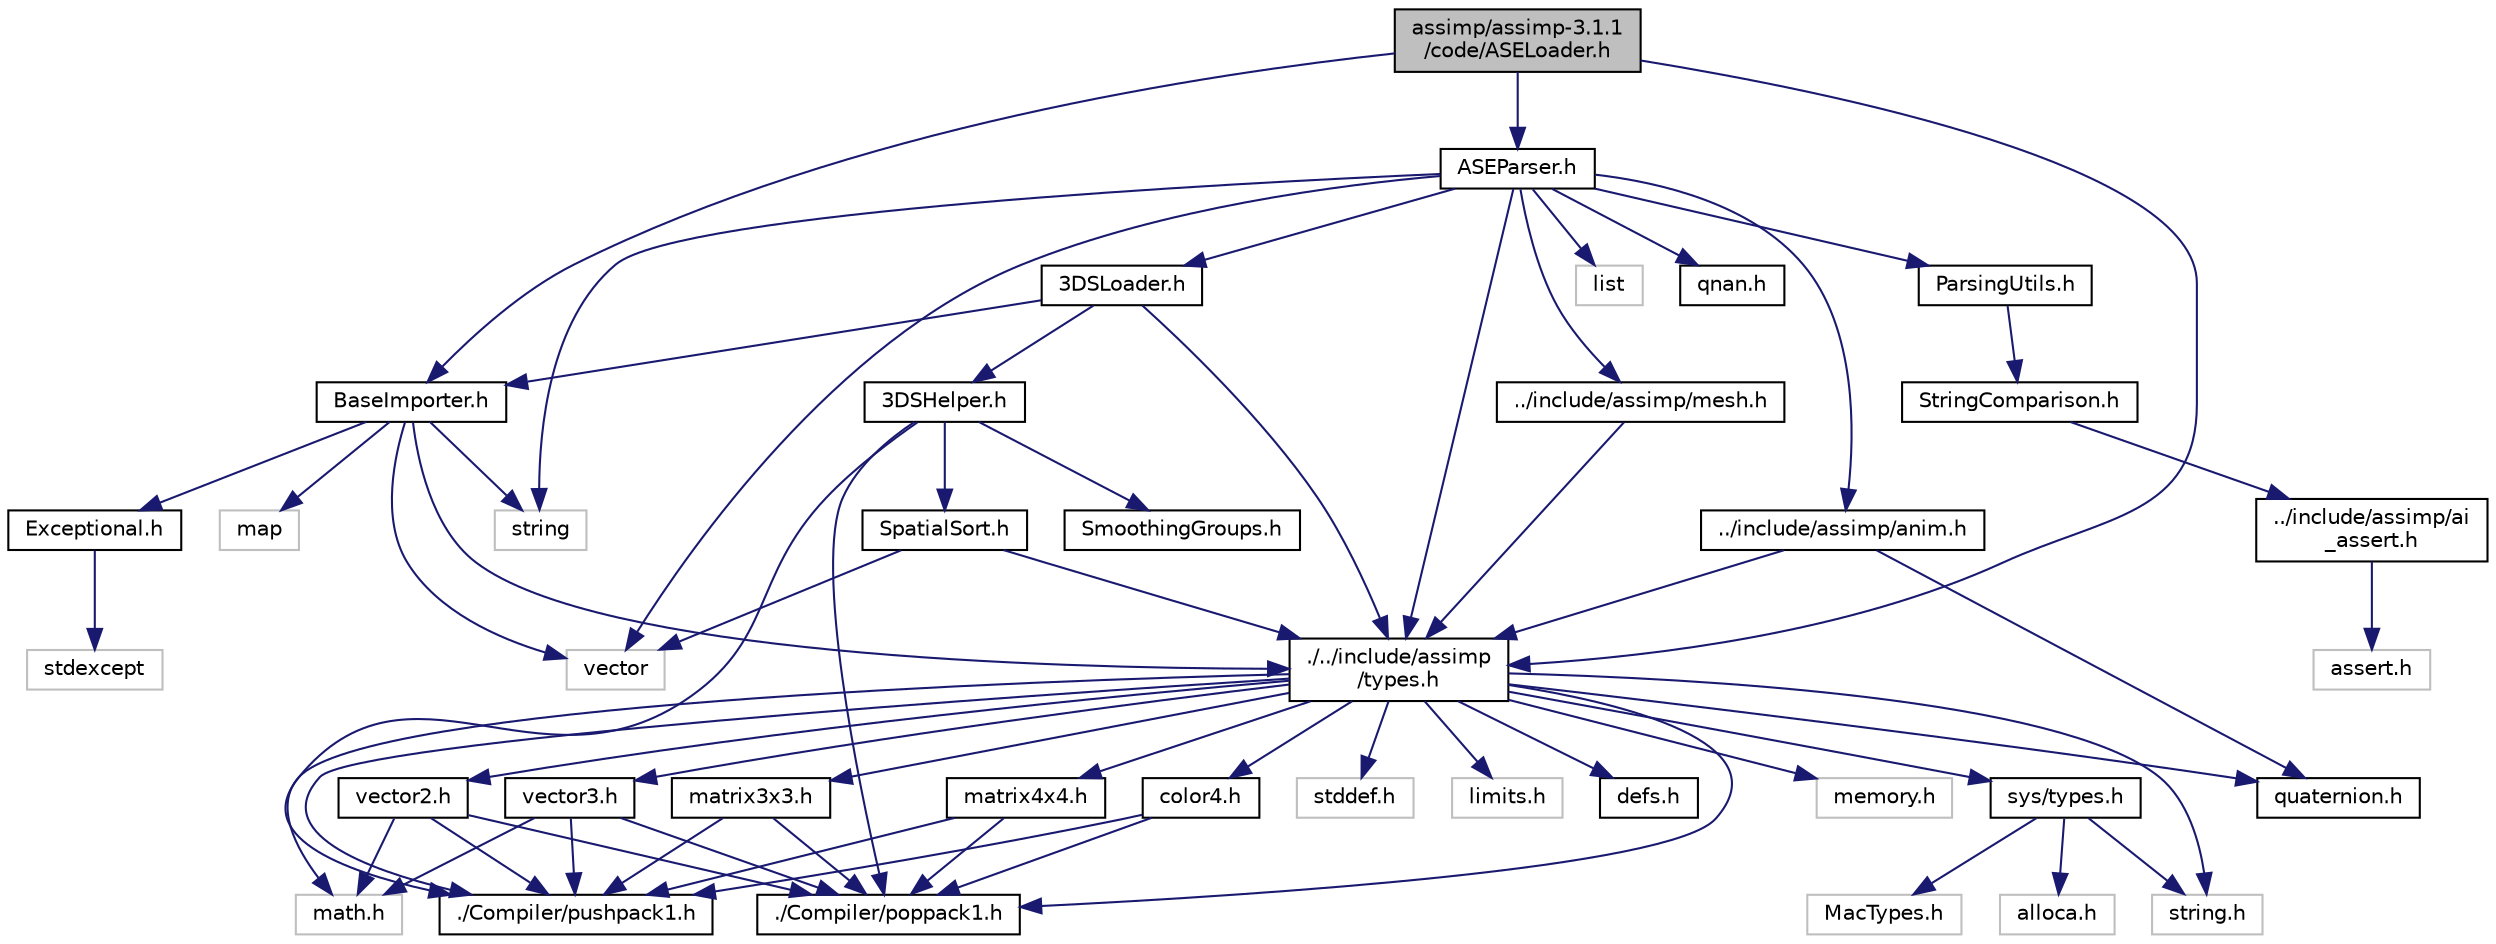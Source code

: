digraph "assimp/assimp-3.1.1/code/ASELoader.h"
{
  edge [fontname="Helvetica",fontsize="10",labelfontname="Helvetica",labelfontsize="10"];
  node [fontname="Helvetica",fontsize="10",shape=record];
  Node1 [label="assimp/assimp-3.1.1\l/code/ASELoader.h",height=0.2,width=0.4,color="black", fillcolor="grey75", style="filled", fontcolor="black"];
  Node1 -> Node2 [color="midnightblue",fontsize="10",style="solid"];
  Node2 [label="BaseImporter.h",height=0.2,width=0.4,color="black", fillcolor="white", style="filled",URL="$_base_importer_8h_source.html"];
  Node2 -> Node3 [color="midnightblue",fontsize="10",style="solid"];
  Node3 [label="Exceptional.h",height=0.2,width=0.4,color="black", fillcolor="white", style="filled",URL="$_exceptional_8h_source.html"];
  Node3 -> Node4 [color="midnightblue",fontsize="10",style="solid"];
  Node4 [label="stdexcept",height=0.2,width=0.4,color="grey75", fillcolor="white", style="filled"];
  Node2 -> Node5 [color="midnightblue",fontsize="10",style="solid"];
  Node5 [label="string",height=0.2,width=0.4,color="grey75", fillcolor="white", style="filled"];
  Node2 -> Node6 [color="midnightblue",fontsize="10",style="solid"];
  Node6 [label="map",height=0.2,width=0.4,color="grey75", fillcolor="white", style="filled"];
  Node2 -> Node7 [color="midnightblue",fontsize="10",style="solid"];
  Node7 [label="vector",height=0.2,width=0.4,color="grey75", fillcolor="white", style="filled"];
  Node2 -> Node8 [color="midnightblue",fontsize="10",style="solid"];
  Node8 [label="./../include/assimp\l/types.h",height=0.2,width=0.4,color="black", fillcolor="white", style="filled",URL="$assimp_2assimp-3_81_81_2include_2assimp_2types_8h_source.html"];
  Node8 -> Node9 [color="midnightblue",fontsize="10",style="solid"];
  Node9 [label="sys/types.h",height=0.2,width=0.4,color="black", fillcolor="white", style="filled",URL="$vorbis_2libvorbis-1_83_83_2macos_2compat_2sys_2types_8h_source.html"];
  Node9 -> Node10 [color="midnightblue",fontsize="10",style="solid"];
  Node10 [label="MacTypes.h",height=0.2,width=0.4,color="grey75", fillcolor="white", style="filled"];
  Node9 -> Node11 [color="midnightblue",fontsize="10",style="solid"];
  Node11 [label="alloca.h",height=0.2,width=0.4,color="grey75", fillcolor="white", style="filled"];
  Node9 -> Node12 [color="midnightblue",fontsize="10",style="solid"];
  Node12 [label="string.h",height=0.2,width=0.4,color="grey75", fillcolor="white", style="filled"];
  Node8 -> Node13 [color="midnightblue",fontsize="10",style="solid"];
  Node13 [label="memory.h",height=0.2,width=0.4,color="grey75", fillcolor="white", style="filled"];
  Node8 -> Node14 [color="midnightblue",fontsize="10",style="solid"];
  Node14 [label="math.h",height=0.2,width=0.4,color="grey75", fillcolor="white", style="filled"];
  Node8 -> Node15 [color="midnightblue",fontsize="10",style="solid"];
  Node15 [label="stddef.h",height=0.2,width=0.4,color="grey75", fillcolor="white", style="filled"];
  Node8 -> Node12 [color="midnightblue",fontsize="10",style="solid"];
  Node8 -> Node16 [color="midnightblue",fontsize="10",style="solid"];
  Node16 [label="limits.h",height=0.2,width=0.4,color="grey75", fillcolor="white", style="filled"];
  Node8 -> Node17 [color="midnightblue",fontsize="10",style="solid"];
  Node17 [label="defs.h",height=0.2,width=0.4,color="black", fillcolor="white", style="filled",URL="$defs_8h_source.html"];
  Node8 -> Node18 [color="midnightblue",fontsize="10",style="solid"];
  Node18 [label="vector3.h",height=0.2,width=0.4,color="black", fillcolor="white", style="filled",URL="$vector3_8h_source.html"];
  Node18 -> Node14 [color="midnightblue",fontsize="10",style="solid"];
  Node18 -> Node19 [color="midnightblue",fontsize="10",style="solid"];
  Node19 [label="./Compiler/pushpack1.h",height=0.2,width=0.4,color="black", fillcolor="white", style="filled",URL="$pushpack1_8h_source.html"];
  Node18 -> Node20 [color="midnightblue",fontsize="10",style="solid"];
  Node20 [label="./Compiler/poppack1.h",height=0.2,width=0.4,color="black", fillcolor="white", style="filled",URL="$poppack1_8h_source.html"];
  Node8 -> Node21 [color="midnightblue",fontsize="10",style="solid"];
  Node21 [label="vector2.h",height=0.2,width=0.4,color="black", fillcolor="white", style="filled",URL="$vector2_8h_source.html"];
  Node21 -> Node14 [color="midnightblue",fontsize="10",style="solid"];
  Node21 -> Node19 [color="midnightblue",fontsize="10",style="solid"];
  Node21 -> Node20 [color="midnightblue",fontsize="10",style="solid"];
  Node8 -> Node22 [color="midnightblue",fontsize="10",style="solid"];
  Node22 [label="color4.h",height=0.2,width=0.4,color="black", fillcolor="white", style="filled",URL="$color4_8h_source.html"];
  Node22 -> Node19 [color="midnightblue",fontsize="10",style="solid"];
  Node22 -> Node20 [color="midnightblue",fontsize="10",style="solid"];
  Node8 -> Node23 [color="midnightblue",fontsize="10",style="solid"];
  Node23 [label="matrix3x3.h",height=0.2,width=0.4,color="black", fillcolor="white", style="filled",URL="$matrix3x3_8h.html",tooltip="Definition of a 3x3 matrix, including operators when compiling in C++. "];
  Node23 -> Node19 [color="midnightblue",fontsize="10",style="solid"];
  Node23 -> Node20 [color="midnightblue",fontsize="10",style="solid"];
  Node8 -> Node24 [color="midnightblue",fontsize="10",style="solid"];
  Node24 [label="matrix4x4.h",height=0.2,width=0.4,color="black", fillcolor="white", style="filled",URL="$matrix4x4_8h.html",tooltip="4x4 matrix structure, including operators when compiling in C++ "];
  Node24 -> Node19 [color="midnightblue",fontsize="10",style="solid"];
  Node24 -> Node20 [color="midnightblue",fontsize="10",style="solid"];
  Node8 -> Node25 [color="midnightblue",fontsize="10",style="solid"];
  Node25 [label="quaternion.h",height=0.2,width=0.4,color="black", fillcolor="white", style="filled",URL="$assimp_2assimp-3_81_81_2include_2assimp_2quaternion_8h_source.html"];
  Node8 -> Node19 [color="midnightblue",fontsize="10",style="solid"];
  Node8 -> Node20 [color="midnightblue",fontsize="10",style="solid"];
  Node1 -> Node8 [color="midnightblue",fontsize="10",style="solid"];
  Node1 -> Node26 [color="midnightblue",fontsize="10",style="solid"];
  Node26 [label="ASEParser.h",height=0.2,width=0.4,color="black", fillcolor="white", style="filled",URL="$_a_s_e_parser_8h_source.html"];
  Node26 -> Node5 [color="midnightblue",fontsize="10",style="solid"];
  Node26 -> Node7 [color="midnightblue",fontsize="10",style="solid"];
  Node26 -> Node27 [color="midnightblue",fontsize="10",style="solid"];
  Node27 [label="list",height=0.2,width=0.4,color="grey75", fillcolor="white", style="filled"];
  Node26 -> Node8 [color="midnightblue",fontsize="10",style="solid"];
  Node26 -> Node28 [color="midnightblue",fontsize="10",style="solid"];
  Node28 [label="../include/assimp/mesh.h",height=0.2,width=0.4,color="black", fillcolor="white", style="filled",URL="$assimp_2assimp-3_81_81_2include_2assimp_2mesh_8h_source.html"];
  Node28 -> Node8 [color="midnightblue",fontsize="10",style="solid"];
  Node26 -> Node29 [color="midnightblue",fontsize="10",style="solid"];
  Node29 [label="../include/assimp/anim.h",height=0.2,width=0.4,color="black", fillcolor="white", style="filled",URL="$anim_8h.html",tooltip="Defines the data structures in which the imported animations are returned. "];
  Node29 -> Node8 [color="midnightblue",fontsize="10",style="solid"];
  Node29 -> Node25 [color="midnightblue",fontsize="10",style="solid"];
  Node26 -> Node30 [color="midnightblue",fontsize="10",style="solid"];
  Node30 [label="ParsingUtils.h",height=0.2,width=0.4,color="black", fillcolor="white", style="filled",URL="$_parsing_utils_8h.html",tooltip="Defines helper functions for text parsing. "];
  Node30 -> Node31 [color="midnightblue",fontsize="10",style="solid"];
  Node31 [label="StringComparison.h",height=0.2,width=0.4,color="black", fillcolor="white", style="filled",URL="$_string_comparison_8h_source.html"];
  Node31 -> Node32 [color="midnightblue",fontsize="10",style="solid"];
  Node32 [label="../include/assimp/ai\l_assert.h",height=0.2,width=0.4,color="black", fillcolor="white", style="filled",URL="$ai__assert_8h_source.html"];
  Node32 -> Node33 [color="midnightblue",fontsize="10",style="solid"];
  Node33 [label="assert.h",height=0.2,width=0.4,color="grey75", fillcolor="white", style="filled"];
  Node26 -> Node34 [color="midnightblue",fontsize="10",style="solid"];
  Node34 [label="qnan.h",height=0.2,width=0.4,color="black", fillcolor="white", style="filled",URL="$qnan_8h.html",tooltip="Some utilities for our dealings with qnans. "];
  Node26 -> Node35 [color="midnightblue",fontsize="10",style="solid"];
  Node35 [label="3DSLoader.h",height=0.2,width=0.4,color="black", fillcolor="white", style="filled",URL="$3_d_s_loader_8h.html",tooltip="3DS File format loader "];
  Node35 -> Node2 [color="midnightblue",fontsize="10",style="solid"];
  Node35 -> Node8 [color="midnightblue",fontsize="10",style="solid"];
  Node35 -> Node36 [color="midnightblue",fontsize="10",style="solid"];
  Node36 [label="3DSHelper.h",height=0.2,width=0.4,color="black", fillcolor="white", style="filled",URL="$3_d_s_helper_8h_source.html"];
  Node36 -> Node37 [color="midnightblue",fontsize="10",style="solid"];
  Node37 [label="SpatialSort.h",height=0.2,width=0.4,color="black", fillcolor="white", style="filled",URL="$_spatial_sort_8h_source.html"];
  Node37 -> Node7 [color="midnightblue",fontsize="10",style="solid"];
  Node37 -> Node8 [color="midnightblue",fontsize="10",style="solid"];
  Node36 -> Node38 [color="midnightblue",fontsize="10",style="solid"];
  Node38 [label="SmoothingGroups.h",height=0.2,width=0.4,color="black", fillcolor="white", style="filled",URL="$_smoothing_groups_8h_source.html"];
  Node36 -> Node19 [color="midnightblue",fontsize="10",style="solid"];
  Node36 -> Node20 [color="midnightblue",fontsize="10",style="solid"];
}
